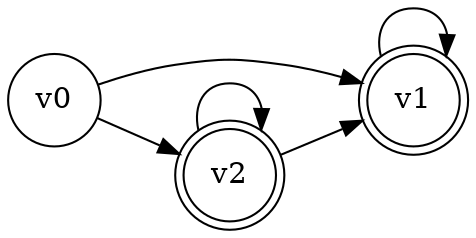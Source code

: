digraph DFA {
	graph [rankdir="LR"];
	node [shape="circle"];
	0 [label="v0" isInitial=true isAccepting=false isError=false];
	1 [label="v1" isInitial=false isAccepting=true isError=false shape="doublecircle"];
	2 [label="v2" isInitial=false isAccepting=true isError=false shape="doublecircle"];
	0 -> 1 [letter="a"];
	0 -> 2 [letter="b"];
	1 -> 1 [letter="b"];
	2 -> 2 [letter="b"];
	2 -> 1 [letter="b"];
}
